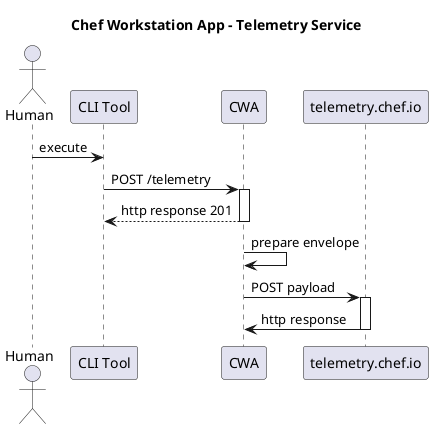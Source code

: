# Generate with java -jar plantuml.jar -txt telemetry-seq.puml
# plantuml.jar can be downloaded from plantuml.com
@startuml
title Chef Workstation App - Telemetry Service

actor Human
Human -> "CLI Tool" : execute
"CLI Tool" -> CWA : POST /telemetry

activate CWA
CWA --> "CLI Tool" : http response 201
deactivate CWA
CWA -> CWA : prepare envelope
CWA -> "telemetry.chef.io" : POST payload
activate "telemetry.chef.io"
"telemetry.chef.io" -> CWA : http response
deactivate "telemetry.chef.io"

@enduml
